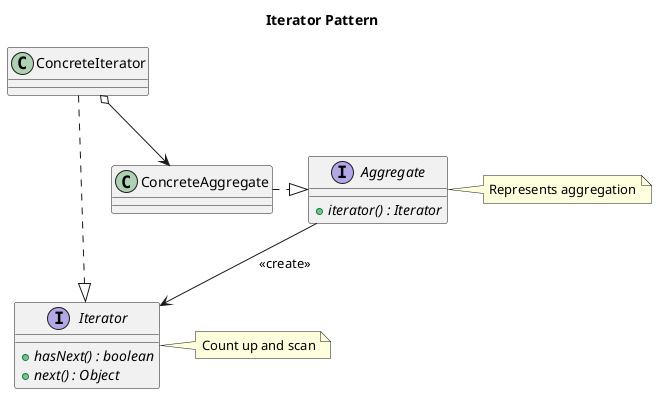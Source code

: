 @startuml
title Iterator Pattern

interface Aggregate  {
    + {abstract} iterator() : Iterator
}
note right
    Represents aggregation
end note

class ConcreteAggregate {
}

interface Iterator {
    + {abstract} hasNext() : boolean
    + {abstract} next() : Object
}
note right
    Count up and scan
end note

class ConcreteIterator {
}

' relations
ConcreteAggregate .|> Aggregate

Aggregate --> Iterator : <<create>>

ConcreteIterator .|> Iterator
ConcreteIterator o--> ConcreteAggregate 

@enduml